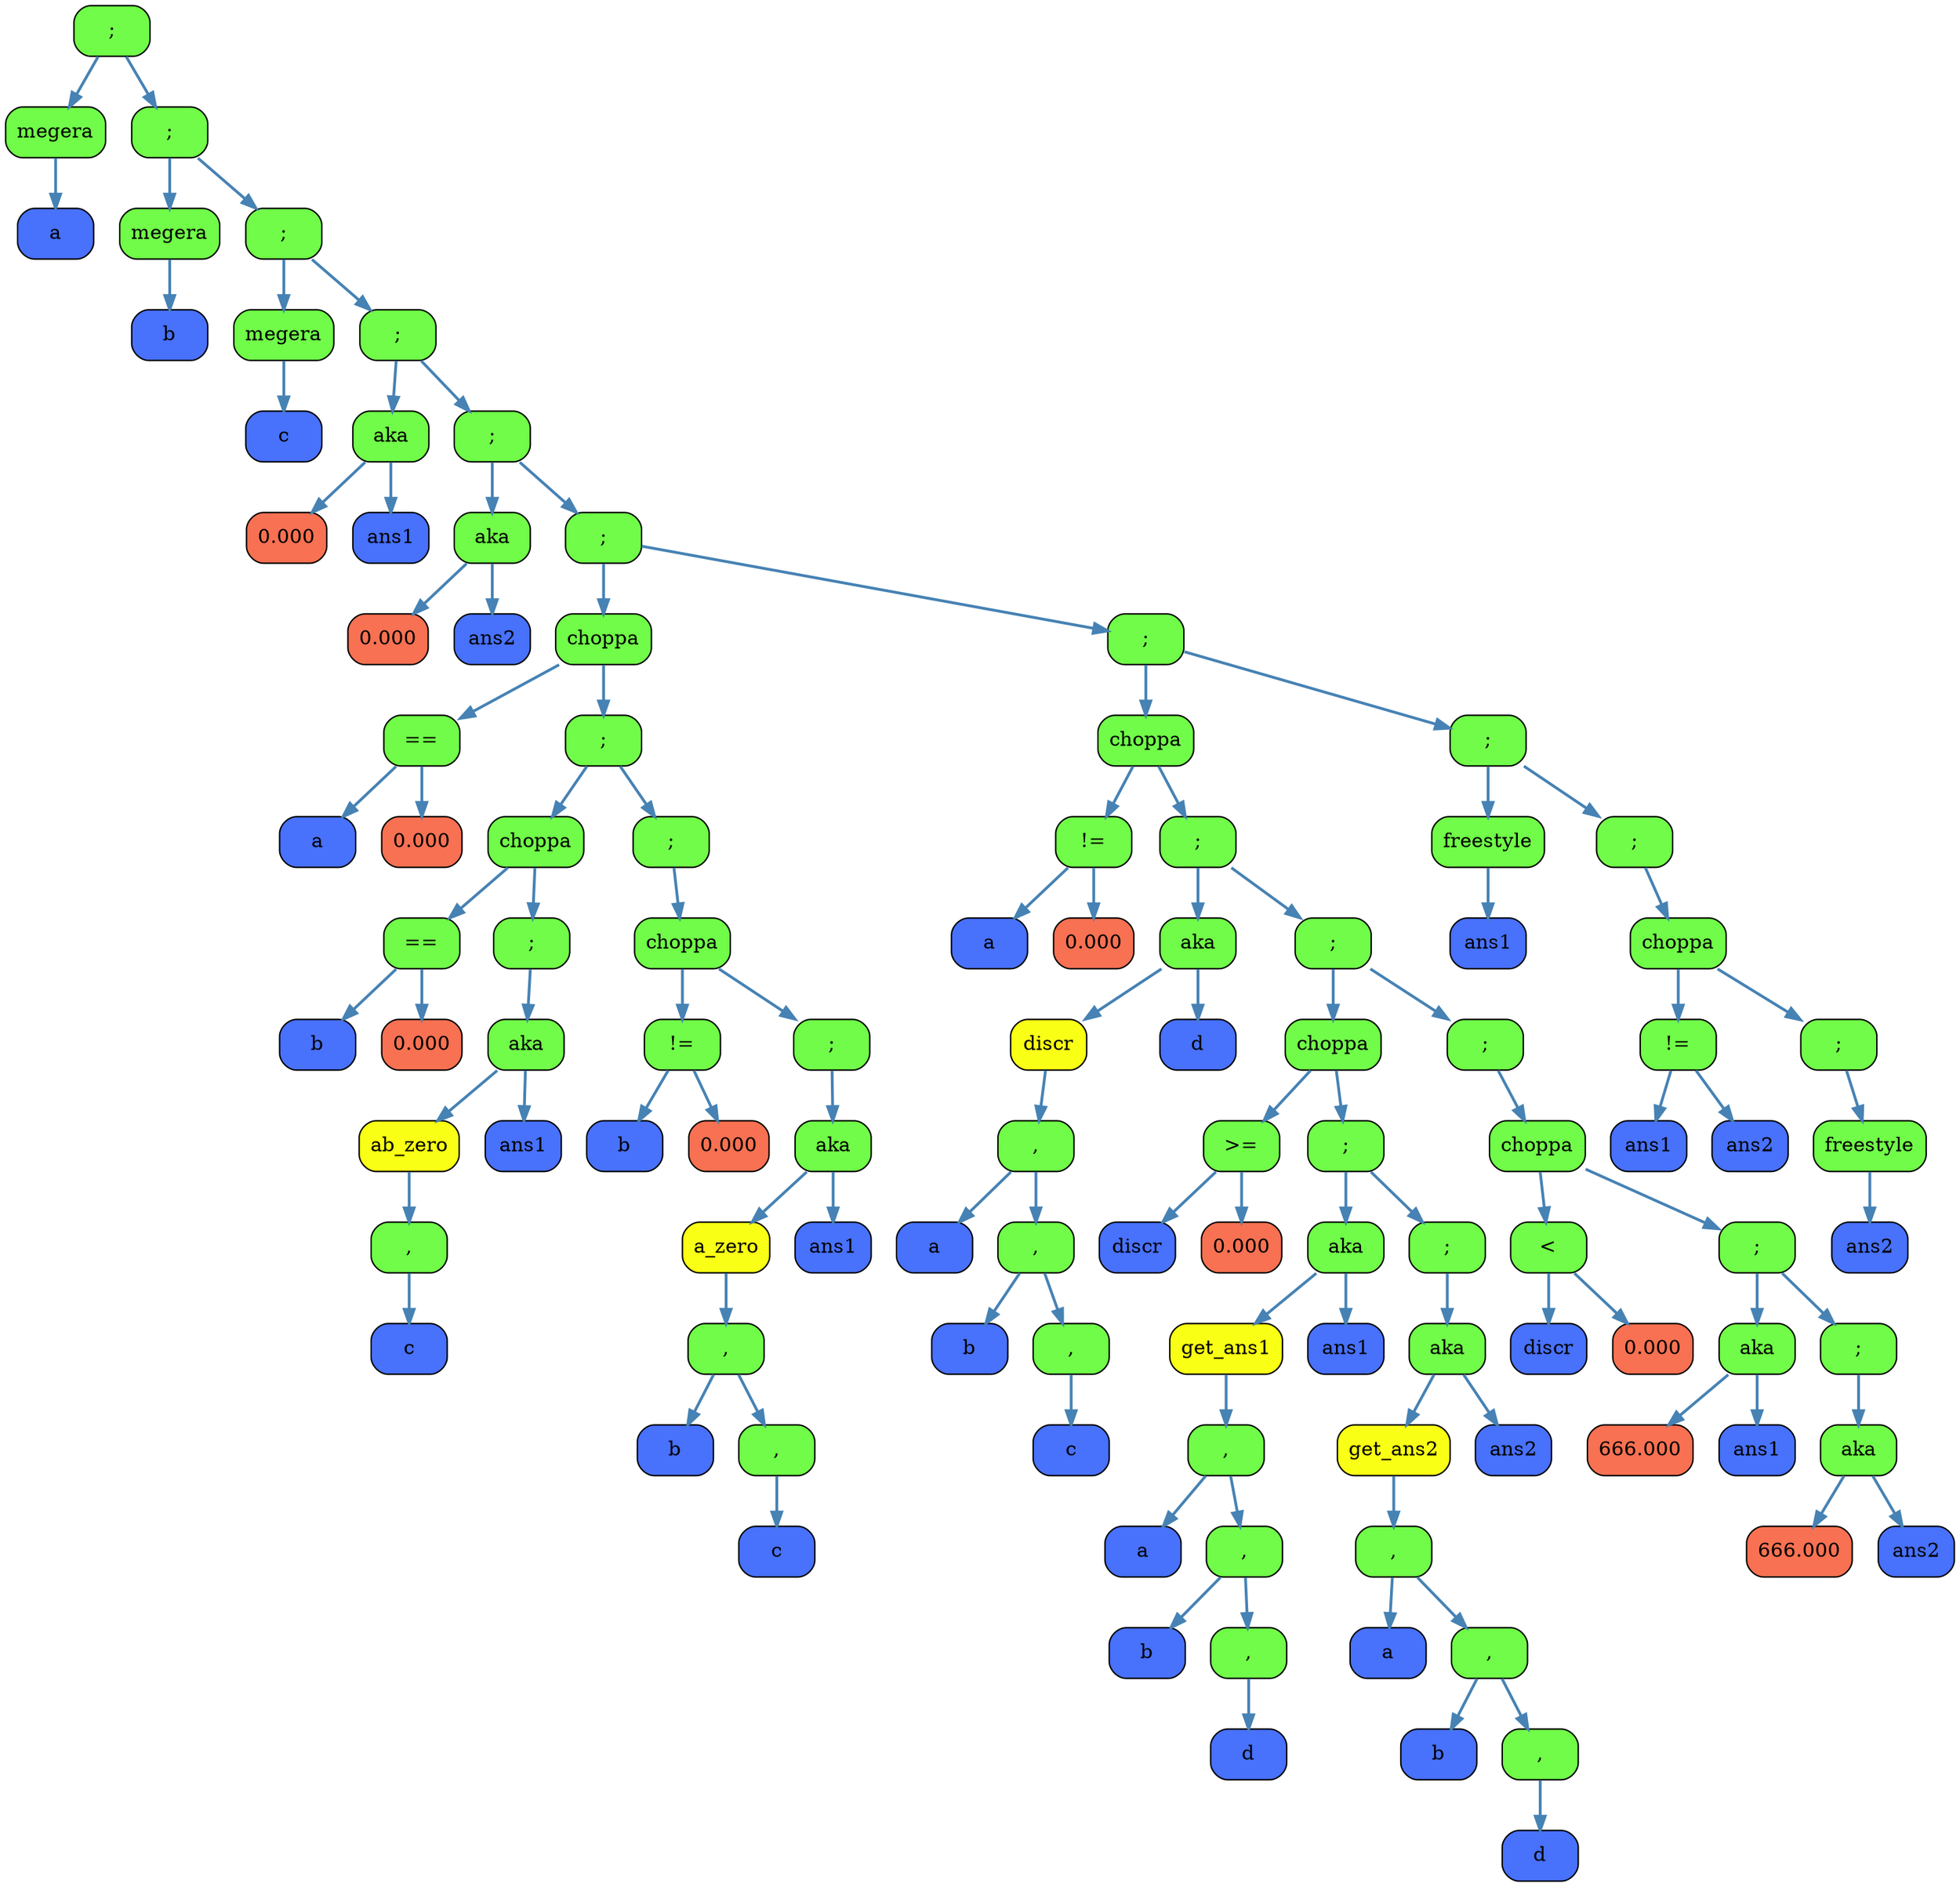 digraph DotGraph
{
    Node1 [shape="box", color="black", fontcolor="black", fillcolor="#70FC48", style="rounded, filled", weight="1", label=";"];
    Node3 [shape="box", color="black", fontcolor="black", fillcolor="#70FC48", style="rounded, filled", weight="1", label="megera"];
    Node8 [shape="box", color="black", fontcolor="black", fillcolor="#4871FC", style="rounded, filled", weight="1", label="a"];
    Node3 -> Node8 [color="#4682B4", style="bold", weight="1", label=""];
    Node1 -> Node3 [color="#4682B4", style="bold", weight="1", label=""];
    Node4 [shape="box", color="black", fontcolor="black", fillcolor="#70FC48", style="rounded, filled", weight="1", label=";"];
    Node9 [shape="box", color="black", fontcolor="black", fillcolor="#70FC48", style="rounded, filled", weight="1", label="megera"];
    Node20 [shape="box", color="black", fontcolor="black", fillcolor="#4871FC", style="rounded, filled", weight="1", label="b"];
    Node9 -> Node20 [color="#4682B4", style="bold", weight="1", label=""];
    Node4 -> Node9 [color="#4682B4", style="bold", weight="1", label=""];
    Node10 [shape="box", color="black", fontcolor="black", fillcolor="#70FC48", style="rounded, filled", weight="1", label=";"];
    Node21 [shape="box", color="black", fontcolor="black", fillcolor="#70FC48", style="rounded, filled", weight="1", label="megera"];
    Node44 [shape="box", color="black", fontcolor="black", fillcolor="#4871FC", style="rounded, filled", weight="1", label="c"];
    Node21 -> Node44 [color="#4682B4", style="bold", weight="1", label=""];
    Node10 -> Node21 [color="#4682B4", style="bold", weight="1", label=""];
    Node22 [shape="box", color="black", fontcolor="black", fillcolor="#70FC48", style="rounded, filled", weight="1", label=";"];
    Node45 [shape="box", color="black", fontcolor="black", fillcolor="#70FC48", style="rounded, filled", weight="1", label="aka"];
    Node91 [shape="box", color="black", fontcolor="black", fillcolor="#F77152", style="rounded, filled", weight="1", label="0.000"];
    Node45 -> Node91 [color="#4682B4", style="bold", weight="1", label=""];
    Node92 [shape="box", color="black", fontcolor="black", fillcolor="#4871FC", style="rounded, filled", weight="1", label="ans1"];
    Node45 -> Node92 [color="#4682B4", style="bold", weight="1", label=""];
    Node22 -> Node45 [color="#4682B4", style="bold", weight="1", label=""];
    Node46 [shape="box", color="black", fontcolor="black", fillcolor="#70FC48", style="rounded, filled", weight="1", label=";"];
    Node93 [shape="box", color="black", fontcolor="black", fillcolor="#70FC48", style="rounded, filled", weight="1", label="aka"];
    Node187 [shape="box", color="black", fontcolor="black", fillcolor="#F77152", style="rounded, filled", weight="1", label="0.000"];
    Node93 -> Node187 [color="#4682B4", style="bold", weight="1", label=""];
    Node188 [shape="box", color="black", fontcolor="black", fillcolor="#4871FC", style="rounded, filled", weight="1", label="ans2"];
    Node93 -> Node188 [color="#4682B4", style="bold", weight="1", label=""];
    Node46 -> Node93 [color="#4682B4", style="bold", weight="1", label=""];
    Node94 [shape="box", color="black", fontcolor="black", fillcolor="#70FC48", style="rounded, filled", weight="1", label=";"];
    Node189 [shape="box", color="black", fontcolor="black", fillcolor="#70FC48", style="rounded, filled", weight="1", label="choppa"];
    Node379 [shape="box", color="black", fontcolor="black", fillcolor="#70FC48", style="rounded, filled", weight="1", label="=="];
    Node759 [shape="box", color="black", fontcolor="black", fillcolor="#4871FC", style="rounded, filled", weight="1", label="a"];
    Node379 -> Node759 [color="#4682B4", style="bold", weight="1", label=""];
    Node760 [shape="box", color="black", fontcolor="black", fillcolor="#F77152", style="rounded, filled", weight="1", label="0.000"];
    Node379 -> Node760 [color="#4682B4", style="bold", weight="1", label=""];
    Node189 -> Node379 [color="#4682B4", style="bold", weight="1", label=""];
    Node380 [shape="box", color="black", fontcolor="black", fillcolor="#70FC48", style="rounded, filled", weight="1", label=";"];
    Node761 [shape="box", color="black", fontcolor="black", fillcolor="#70FC48", style="rounded, filled", weight="1", label="choppa"];
    Node1523 [shape="box", color="black", fontcolor="black", fillcolor="#70FC48", style="rounded, filled", weight="1", label="=="];
    Node3047 [shape="box", color="black", fontcolor="black", fillcolor="#4871FC", style="rounded, filled", weight="1", label="b"];
    Node1523 -> Node3047 [color="#4682B4", style="bold", weight="1", label=""];
    Node3048 [shape="box", color="black", fontcolor="black", fillcolor="#F77152", style="rounded, filled", weight="1", label="0.000"];
    Node1523 -> Node3048 [color="#4682B4", style="bold", weight="1", label=""];
    Node761 -> Node1523 [color="#4682B4", style="bold", weight="1", label=""];
    Node1524 [shape="box", color="black", fontcolor="black", fillcolor="#70FC48", style="rounded, filled", weight="1", label=";"];
    Node3049 [shape="box", color="black", fontcolor="black", fillcolor="#70FC48", style="rounded, filled", weight="1", label="aka"];
    Node6099 [shape="box", color="black", fontcolor="black", fillcolor="#F9FF15", style="rounded, filled", weight="1", label="ab_zero"];
    Node12199 [shape="box", color="black", fontcolor="black", fillcolor="#70FC48", style="rounded, filled", weight="1", label=","];
    Node24399 [shape="box", color="black", fontcolor="black", fillcolor="#4871FC", style="rounded, filled", weight="1", label="c"];
    Node12199 -> Node24399 [color="#4682B4", style="bold", weight="1", label=""];
    Node6099 -> Node12199 [color="#4682B4", style="bold", weight="1", label=""];
    Node3049 -> Node6099 [color="#4682B4", style="bold", weight="1", label=""];
    Node6100 [shape="box", color="black", fontcolor="black", fillcolor="#4871FC", style="rounded, filled", weight="1", label="ans1"];
    Node3049 -> Node6100 [color="#4682B4", style="bold", weight="1", label=""];
    Node1524 -> Node3049 [color="#4682B4", style="bold", weight="1", label=""];
    Node761 -> Node1524 [color="#4682B4", style="bold", weight="1", label=""];
    Node380 -> Node761 [color="#4682B4", style="bold", weight="1", label=""];
    Node762 [shape="box", color="black", fontcolor="black", fillcolor="#70FC48", style="rounded, filled", weight="1", label=";"];
    Node1525 [shape="box", color="black", fontcolor="black", fillcolor="#70FC48", style="rounded, filled", weight="1", label="choppa"];
    Node3051 [shape="box", color="black", fontcolor="black", fillcolor="#70FC48", style="rounded, filled", weight="1", label="!="];
    Node6103 [shape="box", color="black", fontcolor="black", fillcolor="#4871FC", style="rounded, filled", weight="1", label="b"];
    Node3051 -> Node6103 [color="#4682B4", style="bold", weight="1", label=""];
    Node6104 [shape="box", color="black", fontcolor="black", fillcolor="#F77152", style="rounded, filled", weight="1", label="0.000"];
    Node3051 -> Node6104 [color="#4682B4", style="bold", weight="1", label=""];
    Node1525 -> Node3051 [color="#4682B4", style="bold", weight="1", label=""];
    Node3052 [shape="box", color="black", fontcolor="black", fillcolor="#70FC48", style="rounded, filled", weight="1", label=";"];
    Node6105 [shape="box", color="black", fontcolor="black", fillcolor="#70FC48", style="rounded, filled", weight="1", label="aka"];
    Node12211 [shape="box", color="black", fontcolor="black", fillcolor="#F9FF15", style="rounded, filled", weight="1", label="a_zero"];
    Node24423 [shape="box", color="black", fontcolor="black", fillcolor="#70FC48", style="rounded, filled", weight="1", label=","];
    Node48847 [shape="box", color="black", fontcolor="black", fillcolor="#4871FC", style="rounded, filled", weight="1", label="b"];
    Node24423 -> Node48847 [color="#4682B4", style="bold", weight="1", label=""];
    Node48848 [shape="box", color="black", fontcolor="black", fillcolor="#70FC48", style="rounded, filled", weight="1", label=","];
    Node97697 [shape="box", color="black", fontcolor="black", fillcolor="#4871FC", style="rounded, filled", weight="1", label="c"];
    Node48848 -> Node97697 [color="#4682B4", style="bold", weight="1", label=""];
    Node24423 -> Node48848 [color="#4682B4", style="bold", weight="1", label=""];
    Node12211 -> Node24423 [color="#4682B4", style="bold", weight="1", label=""];
    Node6105 -> Node12211 [color="#4682B4", style="bold", weight="1", label=""];
    Node12212 [shape="box", color="black", fontcolor="black", fillcolor="#4871FC", style="rounded, filled", weight="1", label="ans1"];
    Node6105 -> Node12212 [color="#4682B4", style="bold", weight="1", label=""];
    Node3052 -> Node6105 [color="#4682B4", style="bold", weight="1", label=""];
    Node1525 -> Node3052 [color="#4682B4", style="bold", weight="1", label=""];
    Node762 -> Node1525 [color="#4682B4", style="bold", weight="1", label=""];
    Node380 -> Node762 [color="#4682B4", style="bold", weight="1", label=""];
    Node189 -> Node380 [color="#4682B4", style="bold", weight="1", label=""];
    Node94 -> Node189 [color="#4682B4", style="bold", weight="1", label=""];
    Node190 [shape="box", color="black", fontcolor="black", fillcolor="#70FC48", style="rounded, filled", weight="1", label=";"];
    Node381 [shape="box", color="black", fontcolor="black", fillcolor="#70FC48", style="rounded, filled", weight="1", label="choppa"];
    Node763 [shape="box", color="black", fontcolor="black", fillcolor="#70FC48", style="rounded, filled", weight="1", label="!="];
    Node1527 [shape="box", color="black", fontcolor="black", fillcolor="#4871FC", style="rounded, filled", weight="1", label="a"];
    Node763 -> Node1527 [color="#4682B4", style="bold", weight="1", label=""];
    Node1528 [shape="box", color="black", fontcolor="black", fillcolor="#F77152", style="rounded, filled", weight="1", label="0.000"];
    Node763 -> Node1528 [color="#4682B4", style="bold", weight="1", label=""];
    Node381 -> Node763 [color="#4682B4", style="bold", weight="1", label=""];
    Node764 [shape="box", color="black", fontcolor="black", fillcolor="#70FC48", style="rounded, filled", weight="1", label=";"];
    Node1529 [shape="box", color="black", fontcolor="black", fillcolor="#70FC48", style="rounded, filled", weight="1", label="aka"];
    Node3059 [shape="box", color="black", fontcolor="black", fillcolor="#F9FF15", style="rounded, filled", weight="1", label="discr"];
    Node6119 [shape="box", color="black", fontcolor="black", fillcolor="#70FC48", style="rounded, filled", weight="1", label=","];
    Node12239 [shape="box", color="black", fontcolor="black", fillcolor="#4871FC", style="rounded, filled", weight="1", label="a"];
    Node6119 -> Node12239 [color="#4682B4", style="bold", weight="1", label=""];
    Node12240 [shape="box", color="black", fontcolor="black", fillcolor="#70FC48", style="rounded, filled", weight="1", label=","];
    Node24481 [shape="box", color="black", fontcolor="black", fillcolor="#4871FC", style="rounded, filled", weight="1", label="b"];
    Node12240 -> Node24481 [color="#4682B4", style="bold", weight="1", label=""];
    Node24482 [shape="box", color="black", fontcolor="black", fillcolor="#70FC48", style="rounded, filled", weight="1", label=","];
    Node48965 [shape="box", color="black", fontcolor="black", fillcolor="#4871FC", style="rounded, filled", weight="1", label="c"];
    Node24482 -> Node48965 [color="#4682B4", style="bold", weight="1", label=""];
    Node12240 -> Node24482 [color="#4682B4", style="bold", weight="1", label=""];
    Node6119 -> Node12240 [color="#4682B4", style="bold", weight="1", label=""];
    Node3059 -> Node6119 [color="#4682B4", style="bold", weight="1", label=""];
    Node1529 -> Node3059 [color="#4682B4", style="bold", weight="1", label=""];
    Node3060 [shape="box", color="black", fontcolor="black", fillcolor="#4871FC", style="rounded, filled", weight="1", label="d"];
    Node1529 -> Node3060 [color="#4682B4", style="bold", weight="1", label=""];
    Node764 -> Node1529 [color="#4682B4", style="bold", weight="1", label=""];
    Node1530 [shape="box", color="black", fontcolor="black", fillcolor="#70FC48", style="rounded, filled", weight="1", label=";"];
    Node3061 [shape="box", color="black", fontcolor="black", fillcolor="#70FC48", style="rounded, filled", weight="1", label="choppa"];
    Node6123 [shape="box", color="black", fontcolor="black", fillcolor="#70FC48", style="rounded, filled", weight="1", label=">="];
    Node12247 [shape="box", color="black", fontcolor="black", fillcolor="#4871FC", style="rounded, filled", weight="1", label="discr"];
    Node6123 -> Node12247 [color="#4682B4", style="bold", weight="1", label=""];
    Node12248 [shape="box", color="black", fontcolor="black", fillcolor="#F77152", style="rounded, filled", weight="1", label="0.000"];
    Node6123 -> Node12248 [color="#4682B4", style="bold", weight="1", label=""];
    Node3061 -> Node6123 [color="#4682B4", style="bold", weight="1", label=""];
    Node6124 [shape="box", color="black", fontcolor="black", fillcolor="#70FC48", style="rounded, filled", weight="1", label=";"];
    Node12249 [shape="box", color="black", fontcolor="black", fillcolor="#70FC48", style="rounded, filled", weight="1", label="aka"];
    Node24499 [shape="box", color="black", fontcolor="black", fillcolor="#F9FF15", style="rounded, filled", weight="1", label="get_ans1"];
    Node48999 [shape="box", color="black", fontcolor="black", fillcolor="#70FC48", style="rounded, filled", weight="1", label=","];
    Node97999 [shape="box", color="black", fontcolor="black", fillcolor="#4871FC", style="rounded, filled", weight="1", label="a"];
    Node48999 -> Node97999 [color="#4682B4", style="bold", weight="1", label=""];
    Node98000 [shape="box", color="black", fontcolor="black", fillcolor="#70FC48", style="rounded, filled", weight="1", label=","];
    Node196001 [shape="box", color="black", fontcolor="black", fillcolor="#4871FC", style="rounded, filled", weight="1", label="b"];
    Node98000 -> Node196001 [color="#4682B4", style="bold", weight="1", label=""];
    Node196002 [shape="box", color="black", fontcolor="black", fillcolor="#70FC48", style="rounded, filled", weight="1", label=","];
    Node392005 [shape="box", color="black", fontcolor="black", fillcolor="#4871FC", style="rounded, filled", weight="1", label="d"];
    Node196002 -> Node392005 [color="#4682B4", style="bold", weight="1", label=""];
    Node98000 -> Node196002 [color="#4682B4", style="bold", weight="1", label=""];
    Node48999 -> Node98000 [color="#4682B4", style="bold", weight="1", label=""];
    Node24499 -> Node48999 [color="#4682B4", style="bold", weight="1", label=""];
    Node12249 -> Node24499 [color="#4682B4", style="bold", weight="1", label=""];
    Node24500 [shape="box", color="black", fontcolor="black", fillcolor="#4871FC", style="rounded, filled", weight="1", label="ans1"];
    Node12249 -> Node24500 [color="#4682B4", style="bold", weight="1", label=""];
    Node6124 -> Node12249 [color="#4682B4", style="bold", weight="1", label=""];
    Node12250 [shape="box", color="black", fontcolor="black", fillcolor="#70FC48", style="rounded, filled", weight="1", label=";"];
    Node24501 [shape="box", color="black", fontcolor="black", fillcolor="#70FC48", style="rounded, filled", weight="1", label="aka"];
    Node49003 [shape="box", color="black", fontcolor="black", fillcolor="#F9FF15", style="rounded, filled", weight="1", label="get_ans2"];
    Node98007 [shape="box", color="black", fontcolor="black", fillcolor="#70FC48", style="rounded, filled", weight="1", label=","];
    Node196015 [shape="box", color="black", fontcolor="black", fillcolor="#4871FC", style="rounded, filled", weight="1", label="a"];
    Node98007 -> Node196015 [color="#4682B4", style="bold", weight="1", label=""];
    Node196016 [shape="box", color="black", fontcolor="black", fillcolor="#70FC48", style="rounded, filled", weight="1", label=","];
    Node392033 [shape="box", color="black", fontcolor="black", fillcolor="#4871FC", style="rounded, filled", weight="1", label="b"];
    Node196016 -> Node392033 [color="#4682B4", style="bold", weight="1", label=""];
    Node392034 [shape="box", color="black", fontcolor="black", fillcolor="#70FC48", style="rounded, filled", weight="1", label=","];
    Node784069 [shape="box", color="black", fontcolor="black", fillcolor="#4871FC", style="rounded, filled", weight="1", label="d"];
    Node392034 -> Node784069 [color="#4682B4", style="bold", weight="1", label=""];
    Node196016 -> Node392034 [color="#4682B4", style="bold", weight="1", label=""];
    Node98007 -> Node196016 [color="#4682B4", style="bold", weight="1", label=""];
    Node49003 -> Node98007 [color="#4682B4", style="bold", weight="1", label=""];
    Node24501 -> Node49003 [color="#4682B4", style="bold", weight="1", label=""];
    Node49004 [shape="box", color="black", fontcolor="black", fillcolor="#4871FC", style="rounded, filled", weight="1", label="ans2"];
    Node24501 -> Node49004 [color="#4682B4", style="bold", weight="1", label=""];
    Node12250 -> Node24501 [color="#4682B4", style="bold", weight="1", label=""];
    Node6124 -> Node12250 [color="#4682B4", style="bold", weight="1", label=""];
    Node3061 -> Node6124 [color="#4682B4", style="bold", weight="1", label=""];
    Node1530 -> Node3061 [color="#4682B4", style="bold", weight="1", label=""];
    Node3062 [shape="box", color="black", fontcolor="black", fillcolor="#70FC48", style="rounded, filled", weight="1", label=";"];
    Node6125 [shape="box", color="black", fontcolor="black", fillcolor="#70FC48", style="rounded, filled", weight="1", label="choppa"];
    Node12251 [shape="box", color="black", fontcolor="black", fillcolor="#70FC48", style="rounded, filled", weight="1", label="<"];
    Node24503 [shape="box", color="black", fontcolor="black", fillcolor="#4871FC", style="rounded, filled", weight="1", label="discr"];
    Node12251 -> Node24503 [color="#4682B4", style="bold", weight="1", label=""];
    Node24504 [shape="box", color="black", fontcolor="black", fillcolor="#F77152", style="rounded, filled", weight="1", label="0.000"];
    Node12251 -> Node24504 [color="#4682B4", style="bold", weight="1", label=""];
    Node6125 -> Node12251 [color="#4682B4", style="bold", weight="1", label=""];
    Node12252 [shape="box", color="black", fontcolor="black", fillcolor="#70FC48", style="rounded, filled", weight="1", label=";"];
    Node24505 [shape="box", color="black", fontcolor="black", fillcolor="#70FC48", style="rounded, filled", weight="1", label="aka"];
    Node49011 [shape="box", color="black", fontcolor="black", fillcolor="#F77152", style="rounded, filled", weight="1", label="666.000"];
    Node24505 -> Node49011 [color="#4682B4", style="bold", weight="1", label=""];
    Node49012 [shape="box", color="black", fontcolor="black", fillcolor="#4871FC", style="rounded, filled", weight="1", label="ans1"];
    Node24505 -> Node49012 [color="#4682B4", style="bold", weight="1", label=""];
    Node12252 -> Node24505 [color="#4682B4", style="bold", weight="1", label=""];
    Node24506 [shape="box", color="black", fontcolor="black", fillcolor="#70FC48", style="rounded, filled", weight="1", label=";"];
    Node49013 [shape="box", color="black", fontcolor="black", fillcolor="#70FC48", style="rounded, filled", weight="1", label="aka"];
    Node98027 [shape="box", color="black", fontcolor="black", fillcolor="#F77152", style="rounded, filled", weight="1", label="666.000"];
    Node49013 -> Node98027 [color="#4682B4", style="bold", weight="1", label=""];
    Node98028 [shape="box", color="black", fontcolor="black", fillcolor="#4871FC", style="rounded, filled", weight="1", label="ans2"];
    Node49013 -> Node98028 [color="#4682B4", style="bold", weight="1", label=""];
    Node24506 -> Node49013 [color="#4682B4", style="bold", weight="1", label=""];
    Node12252 -> Node24506 [color="#4682B4", style="bold", weight="1", label=""];
    Node6125 -> Node12252 [color="#4682B4", style="bold", weight="1", label=""];
    Node3062 -> Node6125 [color="#4682B4", style="bold", weight="1", label=""];
    Node1530 -> Node3062 [color="#4682B4", style="bold", weight="1", label=""];
    Node764 -> Node1530 [color="#4682B4", style="bold", weight="1", label=""];
    Node381 -> Node764 [color="#4682B4", style="bold", weight="1", label=""];
    Node190 -> Node381 [color="#4682B4", style="bold", weight="1", label=""];
    Node382 [shape="box", color="black", fontcolor="black", fillcolor="#70FC48", style="rounded, filled", weight="1", label=";"];
    Node765 [shape="box", color="black", fontcolor="black", fillcolor="#70FC48", style="rounded, filled", weight="1", label="freestyle"];
    Node1532 [shape="box", color="black", fontcolor="black", fillcolor="#4871FC", style="rounded, filled", weight="1", label="ans1"];
    Node765 -> Node1532 [color="#4682B4", style="bold", weight="1", label=""];
    Node382 -> Node765 [color="#4682B4", style="bold", weight="1", label=""];
    Node766 [shape="box", color="black", fontcolor="black", fillcolor="#70FC48", style="rounded, filled", weight="1", label=";"];
    Node1533 [shape="box", color="black", fontcolor="black", fillcolor="#70FC48", style="rounded, filled", weight="1", label="choppa"];
    Node3067 [shape="box", color="black", fontcolor="black", fillcolor="#70FC48", style="rounded, filled", weight="1", label="!="];
    Node6135 [shape="box", color="black", fontcolor="black", fillcolor="#4871FC", style="rounded, filled", weight="1", label="ans1"];
    Node3067 -> Node6135 [color="#4682B4", style="bold", weight="1", label=""];
    Node6136 [shape="box", color="black", fontcolor="black", fillcolor="#4871FC", style="rounded, filled", weight="1", label="ans2"];
    Node3067 -> Node6136 [color="#4682B4", style="bold", weight="1", label=""];
    Node1533 -> Node3067 [color="#4682B4", style="bold", weight="1", label=""];
    Node3068 [shape="box", color="black", fontcolor="black", fillcolor="#70FC48", style="rounded, filled", weight="1", label=";"];
    Node6137 [shape="box", color="black", fontcolor="black", fillcolor="#70FC48", style="rounded, filled", weight="1", label="freestyle"];
    Node12276 [shape="box", color="black", fontcolor="black", fillcolor="#4871FC", style="rounded, filled", weight="1", label="ans2"];
    Node6137 -> Node12276 [color="#4682B4", style="bold", weight="1", label=""];
    Node3068 -> Node6137 [color="#4682B4", style="bold", weight="1", label=""];
    Node1533 -> Node3068 [color="#4682B4", style="bold", weight="1", label=""];
    Node766 -> Node1533 [color="#4682B4", style="bold", weight="1", label=""];
    Node382 -> Node766 [color="#4682B4", style="bold", weight="1", label=""];
    Node190 -> Node382 [color="#4682B4", style="bold", weight="1", label=""];
    Node94 -> Node190 [color="#4682B4", style="bold", weight="1", label=""];
    Node46 -> Node94 [color="#4682B4", style="bold", weight="1", label=""];
    Node22 -> Node46 [color="#4682B4", style="bold", weight="1", label=""];
    Node10 -> Node22 [color="#4682B4", style="bold", weight="1", label=""];
    Node4 -> Node10 [color="#4682B4", style="bold", weight="1", label=""];
    Node1 -> Node4 [color="#4682B4", style="bold", weight="1", label=""];
}
